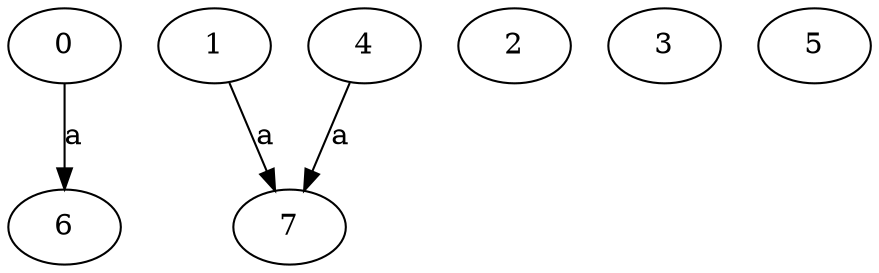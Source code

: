strict digraph  {
0;
1;
2;
3;
4;
5;
6;
7;
0 -> 6  [label=a];
1 -> 7  [label=a];
4 -> 7  [label=a];
}
